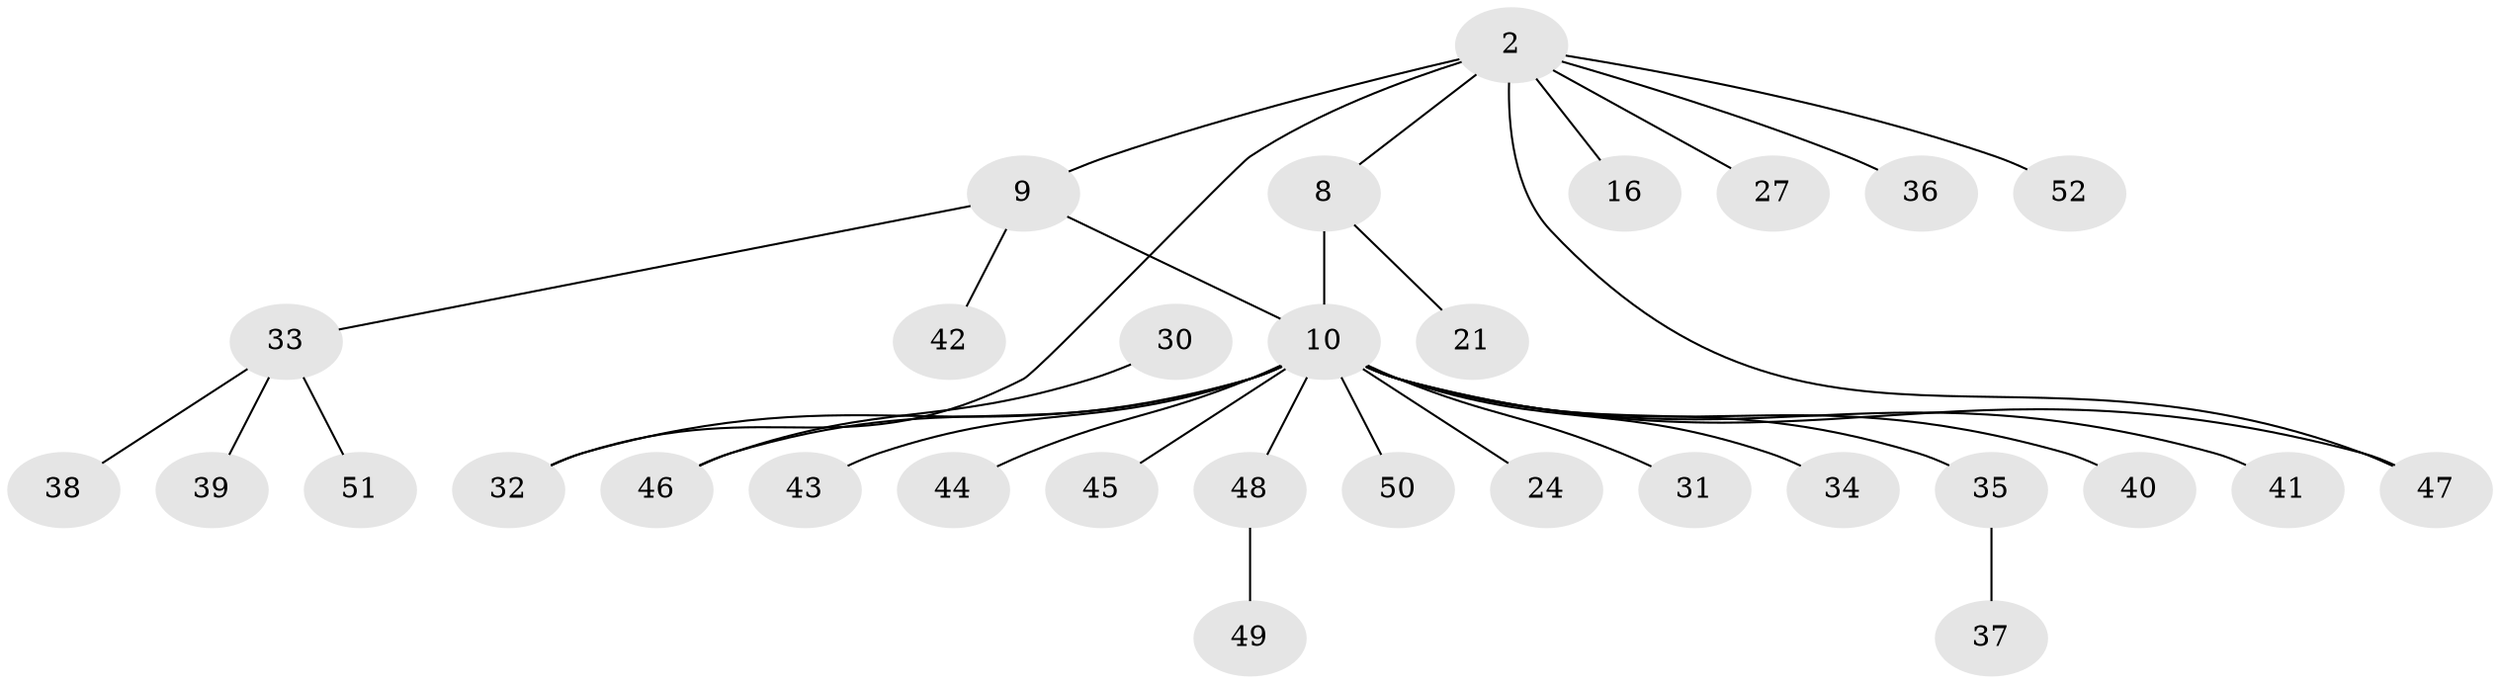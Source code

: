 // original degree distribution, {4: 0.09615384615384616, 9: 0.019230769230769232, 8: 0.038461538461538464, 2: 0.1346153846153846, 6: 0.038461538461538464, 3: 0.038461538461538464, 5: 0.038461538461538464, 1: 0.5961538461538461}
// Generated by graph-tools (version 1.1) at 2025/58/03/04/25 21:58:52]
// undirected, 31 vertices, 33 edges
graph export_dot {
graph [start="1"]
  node [color=gray90,style=filled];
  2;
  8 [super="+1"];
  9 [super="+3"];
  10 [super="+7+5+6"];
  16;
  21;
  24;
  27;
  30;
  31 [super="+11"];
  32;
  33 [super="+28+29"];
  34;
  35 [super="+25"];
  36;
  37;
  38;
  39;
  40;
  41 [super="+18"];
  42;
  43;
  44;
  45;
  46 [super="+15+22"];
  47;
  48 [super="+20+23+26"];
  49;
  50 [super="+17+19"];
  51;
  52;
  2 -- 9 [weight=2];
  2 -- 16;
  2 -- 27;
  2 -- 32;
  2 -- 36;
  2 -- 47;
  2 -- 52;
  2 -- 8;
  8 -- 21;
  8 -- 10 [weight=3];
  9 -- 10 [weight=3];
  9 -- 42;
  9 -- 33;
  10 -- 24;
  10 -- 43;
  10 -- 32;
  10 -- 34;
  10 -- 48;
  10 -- 40;
  10 -- 45;
  10 -- 47;
  10 -- 44;
  10 -- 50;
  10 -- 31;
  10 -- 46;
  10 -- 41;
  10 -- 35;
  30 -- 46;
  33 -- 51;
  33 -- 38;
  33 -- 39;
  35 -- 37;
  48 -- 49;
}
